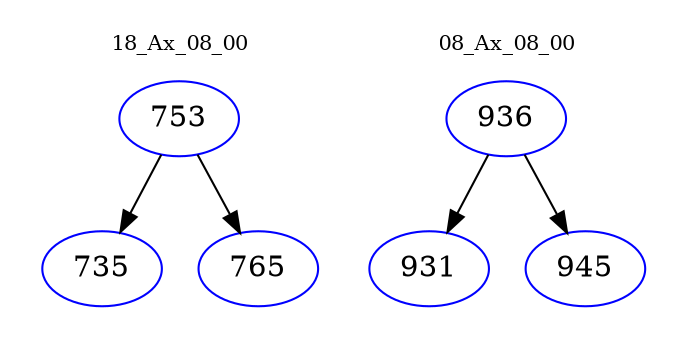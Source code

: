 digraph{
subgraph cluster_0 {
color = white
label = "18_Ax_08_00";
fontsize=10;
T0_753 [label="753", color="blue"]
T0_753 -> T0_735 [color="black"]
T0_735 [label="735", color="blue"]
T0_753 -> T0_765 [color="black"]
T0_765 [label="765", color="blue"]
}
subgraph cluster_1 {
color = white
label = "08_Ax_08_00";
fontsize=10;
T1_936 [label="936", color="blue"]
T1_936 -> T1_931 [color="black"]
T1_931 [label="931", color="blue"]
T1_936 -> T1_945 [color="black"]
T1_945 [label="945", color="blue"]
}
}
